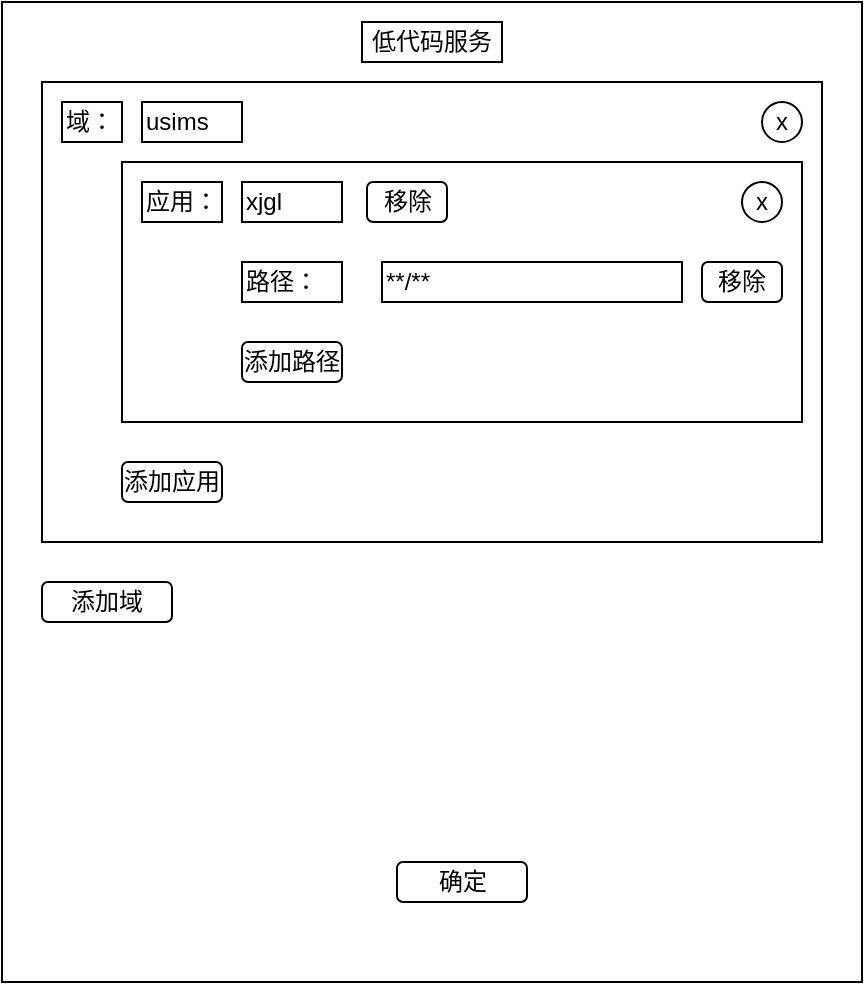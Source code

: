 <mxfile version="24.5.4" type="github">
  <diagram name="第 1 页" id="3CNT_n8_xedpkPyEsT_4">
    <mxGraphModel dx="1434" dy="761" grid="1" gridSize="10" guides="1" tooltips="1" connect="1" arrows="1" fold="1" page="1" pageScale="1" pageWidth="3300" pageHeight="4681" math="0" shadow="0">
      <root>
        <mxCell id="0" />
        <mxCell id="1" parent="0" />
        <mxCell id="fUwTUBrXmUmAVzIqWHVz-3" value="" style="rounded=0;whiteSpace=wrap;html=1;" vertex="1" parent="1">
          <mxGeometry x="710" y="130" width="430" height="490" as="geometry" />
        </mxCell>
        <mxCell id="fUwTUBrXmUmAVzIqWHVz-44" value="" style="rounded=0;whiteSpace=wrap;html=1;" vertex="1" parent="1">
          <mxGeometry x="730" y="170" width="390" height="230" as="geometry" />
        </mxCell>
        <mxCell id="fUwTUBrXmUmAVzIqWHVz-55" value="" style="rounded=0;whiteSpace=wrap;html=1;" vertex="1" parent="1">
          <mxGeometry x="770" y="210" width="340" height="130" as="geometry" />
        </mxCell>
        <mxCell id="fUwTUBrXmUmAVzIqWHVz-4" value="低代码服务" style="rounded=0;whiteSpace=wrap;html=1;" vertex="1" parent="1">
          <mxGeometry x="890" y="140" width="70" height="20" as="geometry" />
        </mxCell>
        <mxCell id="fUwTUBrXmUmAVzIqWHVz-7" value="路径：" style="rounded=0;whiteSpace=wrap;html=1;align=left;" vertex="1" parent="1">
          <mxGeometry x="830" y="260" width="50" height="20" as="geometry" />
        </mxCell>
        <mxCell id="fUwTUBrXmUmAVzIqWHVz-8" value="**/**" style="rounded=0;whiteSpace=wrap;html=1;align=left;" vertex="1" parent="1">
          <mxGeometry x="900" y="260" width="150" height="20" as="geometry" />
        </mxCell>
        <mxCell id="fUwTUBrXmUmAVzIqWHVz-10" value="域：" style="rounded=0;whiteSpace=wrap;html=1;align=left;" vertex="1" parent="1">
          <mxGeometry x="740" y="180" width="30" height="20" as="geometry" />
        </mxCell>
        <mxCell id="fUwTUBrXmUmAVzIqWHVz-11" value="usims" style="rounded=0;whiteSpace=wrap;html=1;align=left;" vertex="1" parent="1">
          <mxGeometry x="780" y="180" width="50" height="20" as="geometry" />
        </mxCell>
        <mxCell id="fUwTUBrXmUmAVzIqWHVz-12" value="应用：" style="rounded=0;whiteSpace=wrap;html=1;align=left;" vertex="1" parent="1">
          <mxGeometry x="780" y="220" width="40" height="20" as="geometry" />
        </mxCell>
        <mxCell id="fUwTUBrXmUmAVzIqWHVz-14" value="xjgl" style="rounded=0;whiteSpace=wrap;html=1;align=left;" vertex="1" parent="1">
          <mxGeometry x="830" y="220" width="50" height="20" as="geometry" />
        </mxCell>
        <mxCell id="fUwTUBrXmUmAVzIqWHVz-43" value="添加域" style="rounded=1;whiteSpace=wrap;html=1;" vertex="1" parent="1">
          <mxGeometry x="730" y="420" width="65" height="20" as="geometry" />
        </mxCell>
        <mxCell id="fUwTUBrXmUmAVzIqWHVz-47" value="x" style="ellipse;whiteSpace=wrap;html=1;aspect=fixed;" vertex="1" parent="1">
          <mxGeometry x="1090" y="180" width="20" height="20" as="geometry" />
        </mxCell>
        <mxCell id="fUwTUBrXmUmAVzIqWHVz-48" value="确定" style="rounded=1;whiteSpace=wrap;html=1;" vertex="1" parent="1">
          <mxGeometry x="907.5" y="560" width="65" height="20" as="geometry" />
        </mxCell>
        <mxCell id="fUwTUBrXmUmAVzIqWHVz-49" value="移除" style="rounded=1;whiteSpace=wrap;html=1;" vertex="1" parent="1">
          <mxGeometry x="1060" y="260" width="40" height="20" as="geometry" />
        </mxCell>
        <mxCell id="fUwTUBrXmUmAVzIqWHVz-51" value="移除" style="rounded=1;whiteSpace=wrap;html=1;" vertex="1" parent="1">
          <mxGeometry x="892.5" y="220" width="40" height="20" as="geometry" />
        </mxCell>
        <mxCell id="fUwTUBrXmUmAVzIqWHVz-52" value="添加应用" style="rounded=1;whiteSpace=wrap;html=1;" vertex="1" parent="1">
          <mxGeometry x="770" y="360" width="50" height="20" as="geometry" />
        </mxCell>
        <mxCell id="fUwTUBrXmUmAVzIqWHVz-54" value="添加路径" style="rounded=1;whiteSpace=wrap;html=1;" vertex="1" parent="1">
          <mxGeometry x="830" y="300" width="50" height="20" as="geometry" />
        </mxCell>
        <mxCell id="fUwTUBrXmUmAVzIqWHVz-57" value="x" style="ellipse;whiteSpace=wrap;html=1;aspect=fixed;" vertex="1" parent="1">
          <mxGeometry x="1080" y="220" width="20" height="20" as="geometry" />
        </mxCell>
      </root>
    </mxGraphModel>
  </diagram>
</mxfile>
